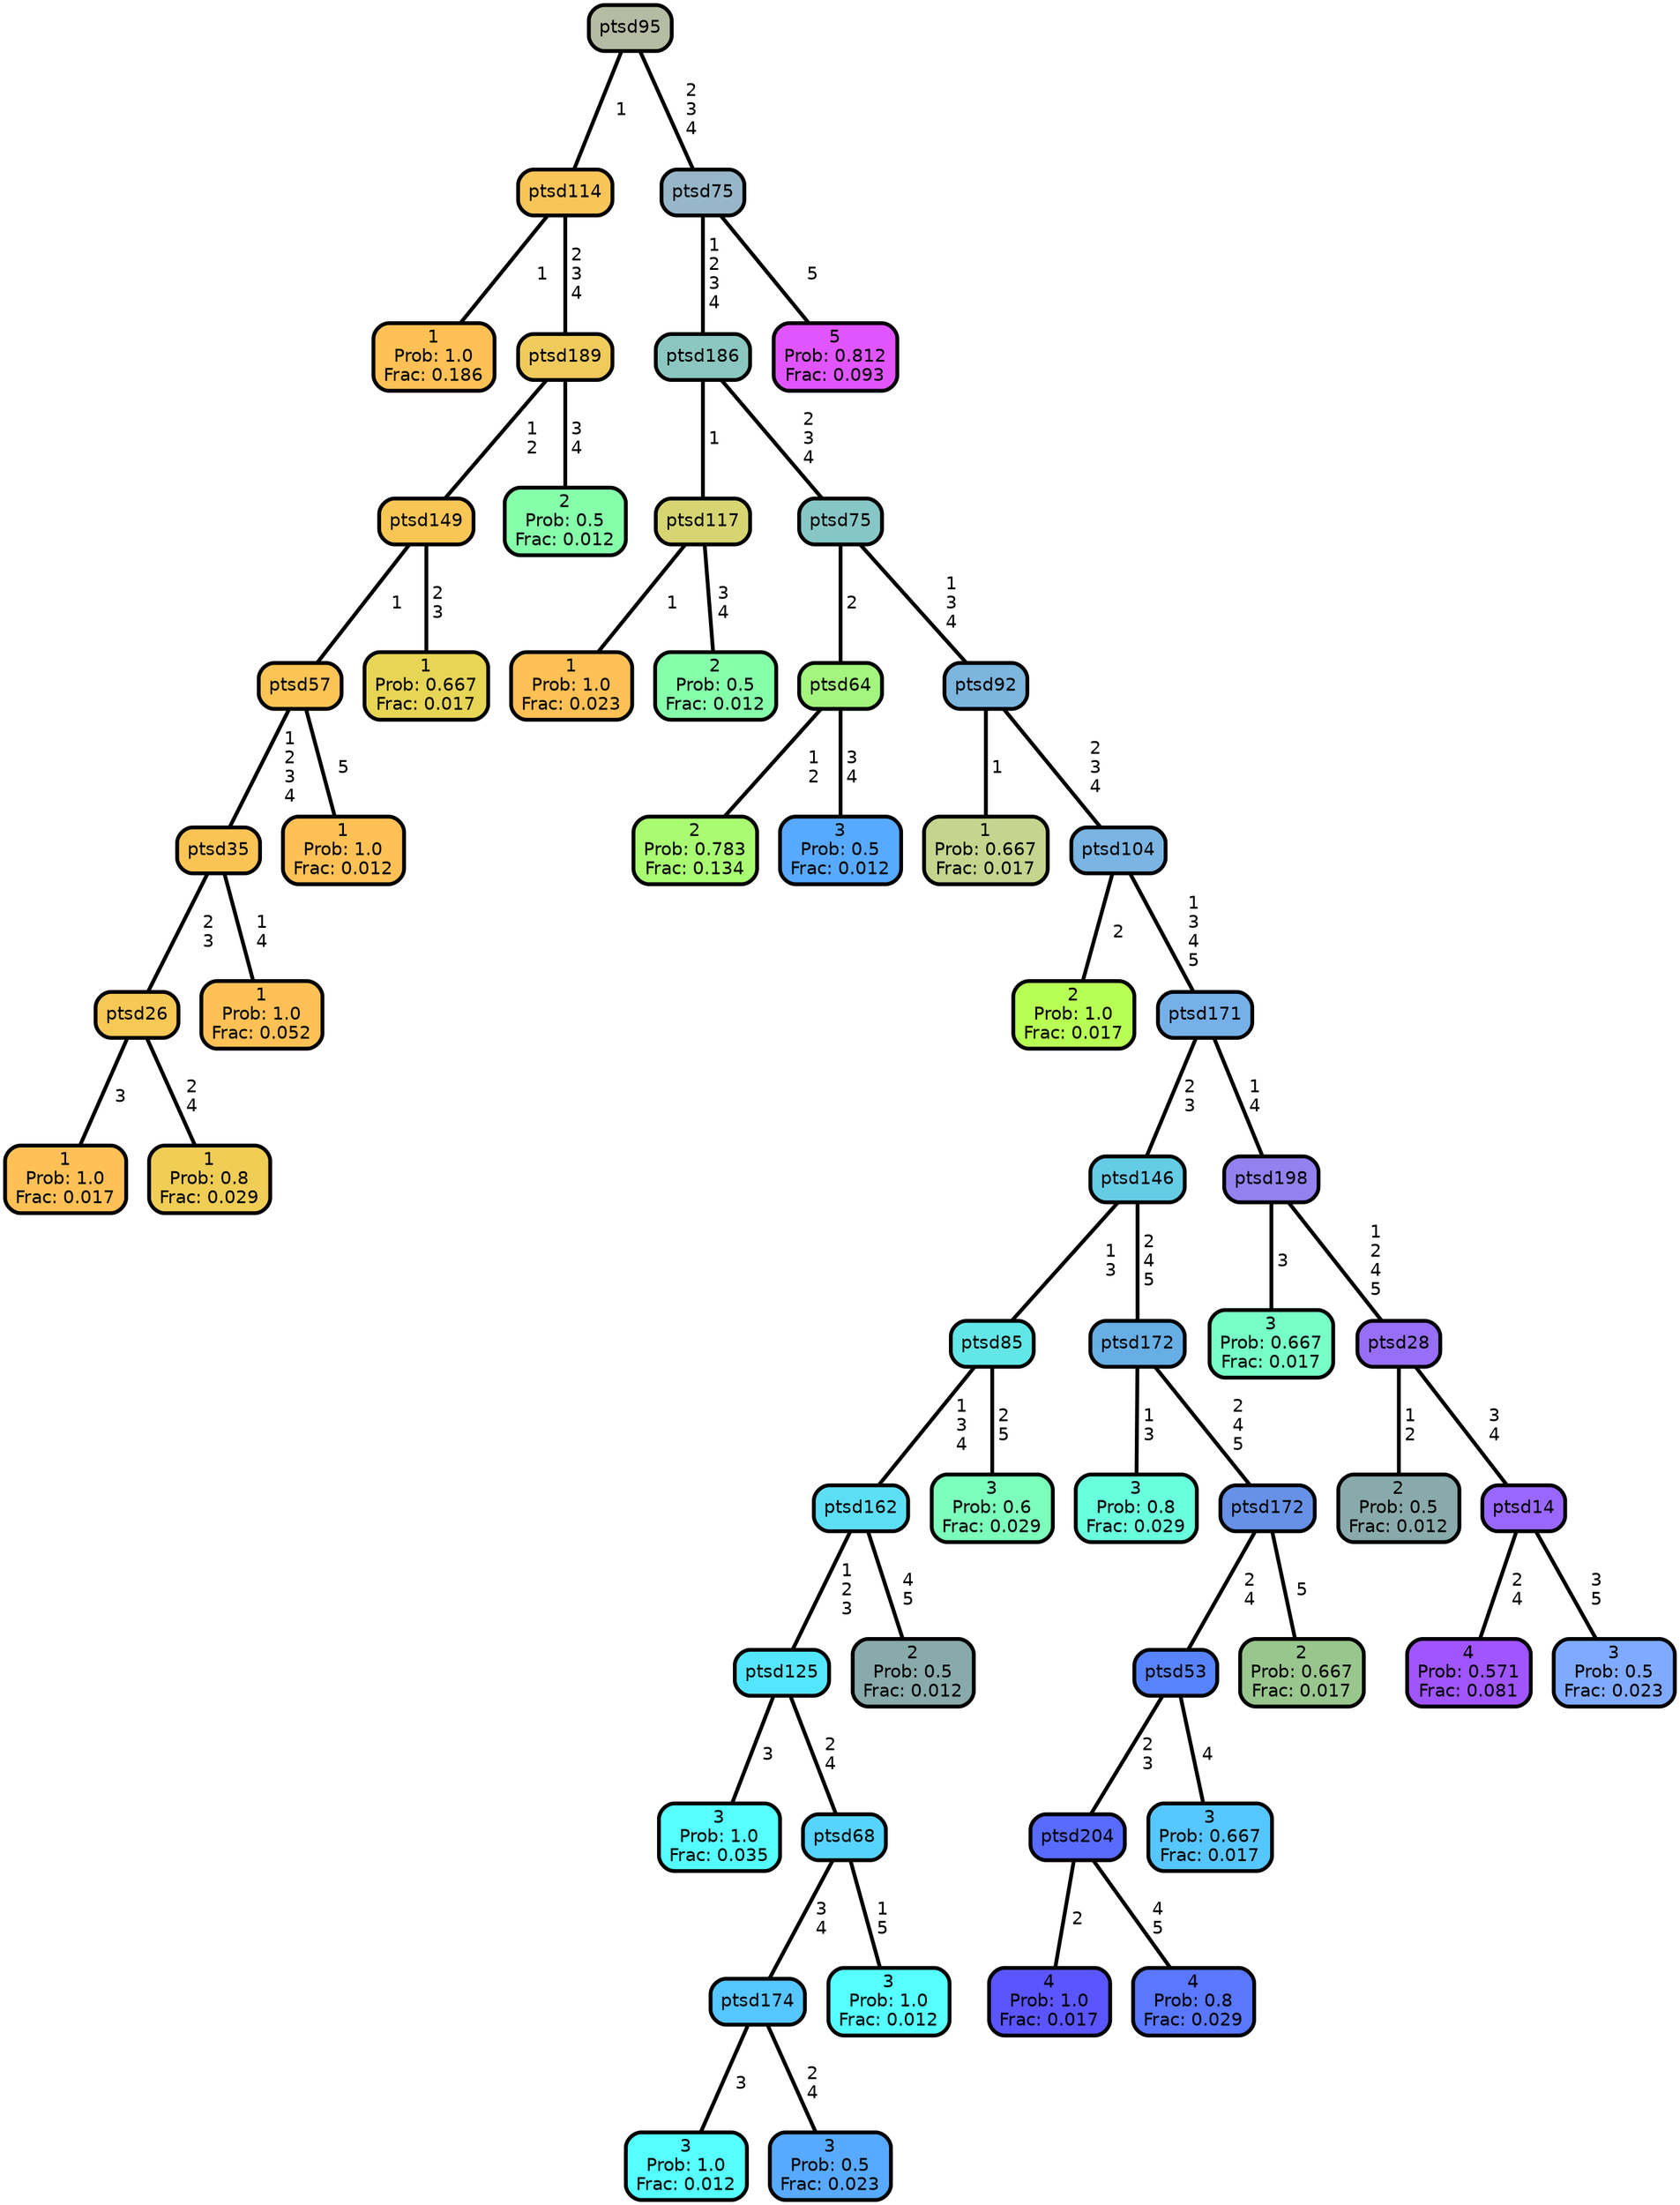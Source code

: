 graph Tree {
node [shape=box, style="filled, rounded",color="black",penwidth="3",fontcolor="black",                 fontname=helvetica] ;
graph [ranksep="0 equally", splines=straight,                 bgcolor=transparent, dpi=200] ;
edge [fontname=helvetica, color=black] ;
0 [label="1
Prob: 1.0
Frac: 0.186", fillcolor="#ffc155"] ;
1 [label="ptsd114", fillcolor="#f8c558"] ;
2 [label="1
Prob: 1.0
Frac: 0.017", fillcolor="#ffc155"] ;
3 [label="ptsd26", fillcolor="#f6c855"] ;
4 [label="1
Prob: 0.8
Frac: 0.029", fillcolor="#f0cd55"] ;
5 [label="ptsd35", fillcolor="#fac455"] ;
6 [label="1
Prob: 1.0
Frac: 0.052", fillcolor="#ffc155"] ;
7 [label="ptsd57", fillcolor="#fbc455"] ;
8 [label="1
Prob: 1.0
Frac: 0.012", fillcolor="#ffc155"] ;
9 [label="ptsd149", fillcolor="#f8c655"] ;
10 [label="1
Prob: 0.667
Frac: 0.017", fillcolor="#e7d555"] ;
11 [label="ptsd189", fillcolor="#efcb5c"] ;
12 [label="2
Prob: 0.5
Frac: 0.012", fillcolor="#86ffaa"] ;
13 [label="ptsd95", fillcolor="#b6bca4"] ;
14 [label="1
Prob: 1.0
Frac: 0.023", fillcolor="#ffc155"] ;
15 [label="ptsd117", fillcolor="#d6d571"] ;
16 [label="2
Prob: 0.5
Frac: 0.012", fillcolor="#86ffaa"] ;
17 [label="ptsd186", fillcolor="#8bc7c0"] ;
18 [label="2
Prob: 0.783
Frac: 0.134", fillcolor="#a9fc72"] ;
19 [label="ptsd64", fillcolor="#a3f57d"] ;
20 [label="3
Prob: 0.5
Frac: 0.012", fillcolor="#57aaff"] ;
21 [label="ptsd75", fillcolor="#86c6c5"] ;
22 [label="1
Prob: 0.667
Frac: 0.017", fillcolor="#c6d58d"] ;
23 [label="ptsd92", fillcolor="#7cb5de"] ;
24 [label="2
Prob: 1.0
Frac: 0.017", fillcolor="#b8ff55"] ;
25 [label="ptsd104", fillcolor="#79b4e2"] ;
26 [label="3
Prob: 1.0
Frac: 0.035", fillcolor="#55ffff"] ;
27 [label="ptsd125", fillcolor="#55e6ff"] ;
28 [label="3
Prob: 1.0
Frac: 0.012", fillcolor="#55ffff"] ;
29 [label="ptsd174", fillcolor="#56c6ff"] ;
30 [label="3
Prob: 0.5
Frac: 0.023", fillcolor="#57aaff"] ;
31 [label="ptsd68", fillcolor="#56d4ff"] ;
32 [label="3
Prob: 1.0
Frac: 0.012", fillcolor="#55ffff"] ;
33 [label="ptsd162", fillcolor="#5cdff4"] ;
34 [label="2
Prob: 0.5
Frac: 0.012", fillcolor="#89aaaa"] ;
35 [label="ptsd85", fillcolor="#63e6e6"] ;
36 [label="3
Prob: 0.6
Frac: 0.029", fillcolor="#7cffbb"] ;
37 [label="ptsd146", fillcolor="#65cce5"] ;
38 [label="3
Prob: 0.8
Frac: 0.029", fillcolor="#68ffdd"] ;
39 [label="ptsd172", fillcolor="#67aee4"] ;
40 [label="4
Prob: 1.0
Frac: 0.017", fillcolor="#5a55ff"] ;
41 [label="ptsd204", fillcolor="#596aff"] ;
42 [label="4
Prob: 0.8
Frac: 0.029", fillcolor="#5977ff"] ;
43 [label="ptsd53", fillcolor="#5883ff"] ;
44 [label="3
Prob: 0.667
Frac: 0.017", fillcolor="#56c6ff"] ;
45 [label="ptsd172", fillcolor="#6691e6"] ;
46 [label="2
Prob: 0.667
Frac: 0.017", fillcolor="#98c68d"] ;
47 [label="ptsd171", fillcolor="#76b0e9"] ;
48 [label="3
Prob: 0.667
Frac: 0.017", fillcolor="#76ffc6"] ;
49 [label="ptsd198", fillcolor="#9381f0"] ;
50 [label="2
Prob: 0.5
Frac: 0.012", fillcolor="#89aaaa"] ;
51 [label="ptsd28", fillcolor="#976ef6"] ;
52 [label="4
Prob: 0.571
Frac: 0.081", fillcolor="#a055ff"] ;
53 [label="ptsd14", fillcolor="#9967ff"] ;
54 [label="3
Prob: 0.5
Frac: 0.023", fillcolor="#80aaff"] ;
55 [label="ptsd75", fillcolor="#97b7c8"] ;
56 [label="5
Prob: 0.812
Frac: 0.093", fillcolor="#e055ff"] ;
1 -- 0 [label=" 1",penwidth=3] ;
1 -- 11 [label=" 2\n 3\n 4",penwidth=3] ;
3 -- 2 [label=" 3",penwidth=3] ;
3 -- 4 [label=" 2\n 4",penwidth=3] ;
5 -- 3 [label=" 2\n 3",penwidth=3] ;
5 -- 6 [label=" 1\n 4",penwidth=3] ;
7 -- 5 [label=" 1\n 2\n 3\n 4",penwidth=3] ;
7 -- 8 [label=" 5",penwidth=3] ;
9 -- 7 [label=" 1",penwidth=3] ;
9 -- 10 [label=" 2\n 3",penwidth=3] ;
11 -- 9 [label=" 1\n 2",penwidth=3] ;
11 -- 12 [label=" 3\n 4",penwidth=3] ;
13 -- 1 [label=" 1",penwidth=3] ;
13 -- 55 [label=" 2\n 3\n 4",penwidth=3] ;
15 -- 14 [label=" 1",penwidth=3] ;
15 -- 16 [label=" 3\n 4",penwidth=3] ;
17 -- 15 [label=" 1",penwidth=3] ;
17 -- 21 [label=" 2\n 3\n 4",penwidth=3] ;
19 -- 18 [label=" 1\n 2",penwidth=3] ;
19 -- 20 [label=" 3\n 4",penwidth=3] ;
21 -- 19 [label=" 2",penwidth=3] ;
21 -- 23 [label=" 1\n 3\n 4",penwidth=3] ;
23 -- 22 [label=" 1",penwidth=3] ;
23 -- 25 [label=" 2\n 3\n 4",penwidth=3] ;
25 -- 24 [label=" 2",penwidth=3] ;
25 -- 47 [label=" 1\n 3\n 4\n 5",penwidth=3] ;
27 -- 26 [label=" 3",penwidth=3] ;
27 -- 31 [label=" 2\n 4",penwidth=3] ;
29 -- 28 [label=" 3",penwidth=3] ;
29 -- 30 [label=" 2\n 4",penwidth=3] ;
31 -- 29 [label=" 3\n 4",penwidth=3] ;
31 -- 32 [label=" 1\n 5",penwidth=3] ;
33 -- 27 [label=" 1\n 2\n 3",penwidth=3] ;
33 -- 34 [label=" 4\n 5",penwidth=3] ;
35 -- 33 [label=" 1\n 3\n 4",penwidth=3] ;
35 -- 36 [label=" 2\n 5",penwidth=3] ;
37 -- 35 [label=" 1\n 3",penwidth=3] ;
37 -- 39 [label=" 2\n 4\n 5",penwidth=3] ;
39 -- 38 [label=" 1\n 3",penwidth=3] ;
39 -- 45 [label=" 2\n 4\n 5",penwidth=3] ;
41 -- 40 [label=" 2",penwidth=3] ;
41 -- 42 [label=" 4\n 5",penwidth=3] ;
43 -- 41 [label=" 2\n 3",penwidth=3] ;
43 -- 44 [label=" 4",penwidth=3] ;
45 -- 43 [label=" 2\n 4",penwidth=3] ;
45 -- 46 [label=" 5",penwidth=3] ;
47 -- 37 [label=" 2\n 3",penwidth=3] ;
47 -- 49 [label=" 1\n 4",penwidth=3] ;
49 -- 48 [label=" 3",penwidth=3] ;
49 -- 51 [label=" 1\n 2\n 4\n 5",penwidth=3] ;
51 -- 50 [label=" 1\n 2",penwidth=3] ;
51 -- 53 [label=" 3\n 4",penwidth=3] ;
53 -- 52 [label=" 2\n 4",penwidth=3] ;
53 -- 54 [label=" 3\n 5",penwidth=3] ;
55 -- 17 [label=" 1\n 2\n 3\n 4",penwidth=3] ;
55 -- 56 [label=" 5",penwidth=3] ;
{rank = same;}}